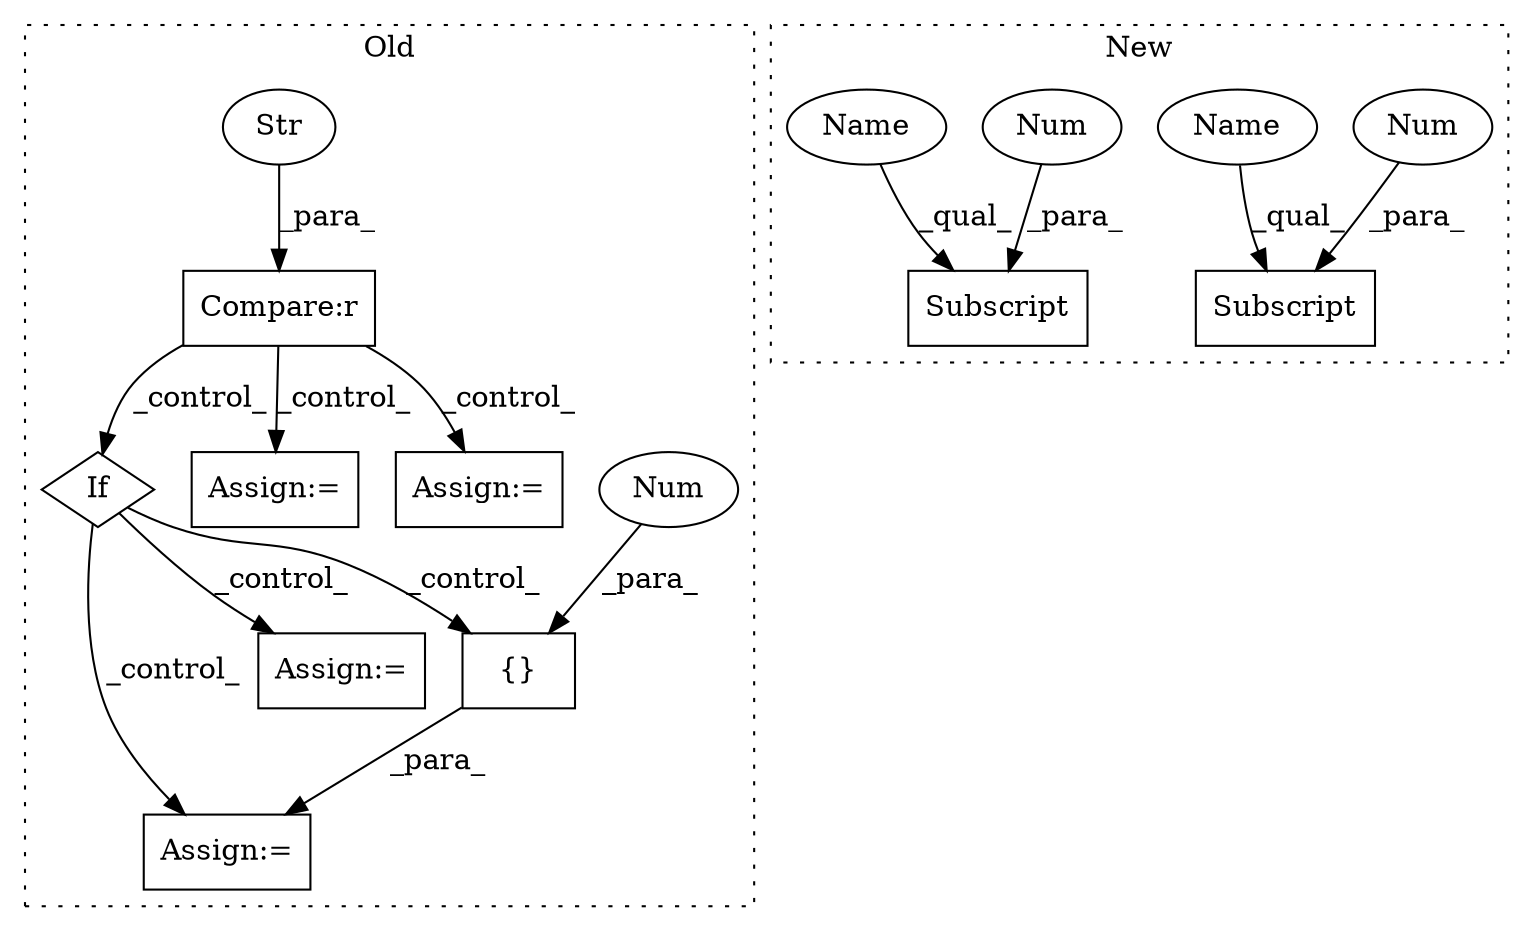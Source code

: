 digraph G {
subgraph cluster0 {
1 [label="{}" a="59" s="5277,5289" l="1,0" shape="box"];
3 [label="Assign:=" a="68" s="5276" l="1" shape="box"];
5 [label="Num" a="76" s="5281" l="1" shape="ellipse"];
6 [label="If" a="96" s="5232,5252" l="0,14" shape="diamond"];
7 [label="Assign:=" a="68" s="5319" l="1" shape="box"];
9 [label="Compare:r" a="40" s="4879" l="20" shape="box"];
10 [label="Str" a="66" s="4895" l="4" shape="ellipse"];
12 [label="Assign:=" a="68" s="5205" l="1" shape="box"];
13 [label="Assign:=" a="68" s="5162" l="1" shape="box"];
label = "Old";
style="dotted";
}
subgraph cluster1 {
2 [label="Subscript" a="63" s="7364,0" l="14,0" shape="box"];
4 [label="Num" a="76" s="7376" l="1" shape="ellipse"];
8 [label="Subscript" a="63" s="7318,0" l="14,0" shape="box"];
11 [label="Num" a="76" s="7330" l="1" shape="ellipse"];
14 [label="Name" a="87" s="7318" l="11" shape="ellipse"];
15 [label="Name" a="87" s="7364" l="11" shape="ellipse"];
label = "New";
style="dotted";
}
1 -> 3 [label="_para_"];
4 -> 2 [label="_para_"];
5 -> 1 [label="_para_"];
6 -> 1 [label="_control_"];
6 -> 3 [label="_control_"];
6 -> 7 [label="_control_"];
9 -> 6 [label="_control_"];
9 -> 13 [label="_control_"];
9 -> 12 [label="_control_"];
10 -> 9 [label="_para_"];
11 -> 8 [label="_para_"];
14 -> 8 [label="_qual_"];
15 -> 2 [label="_qual_"];
}
